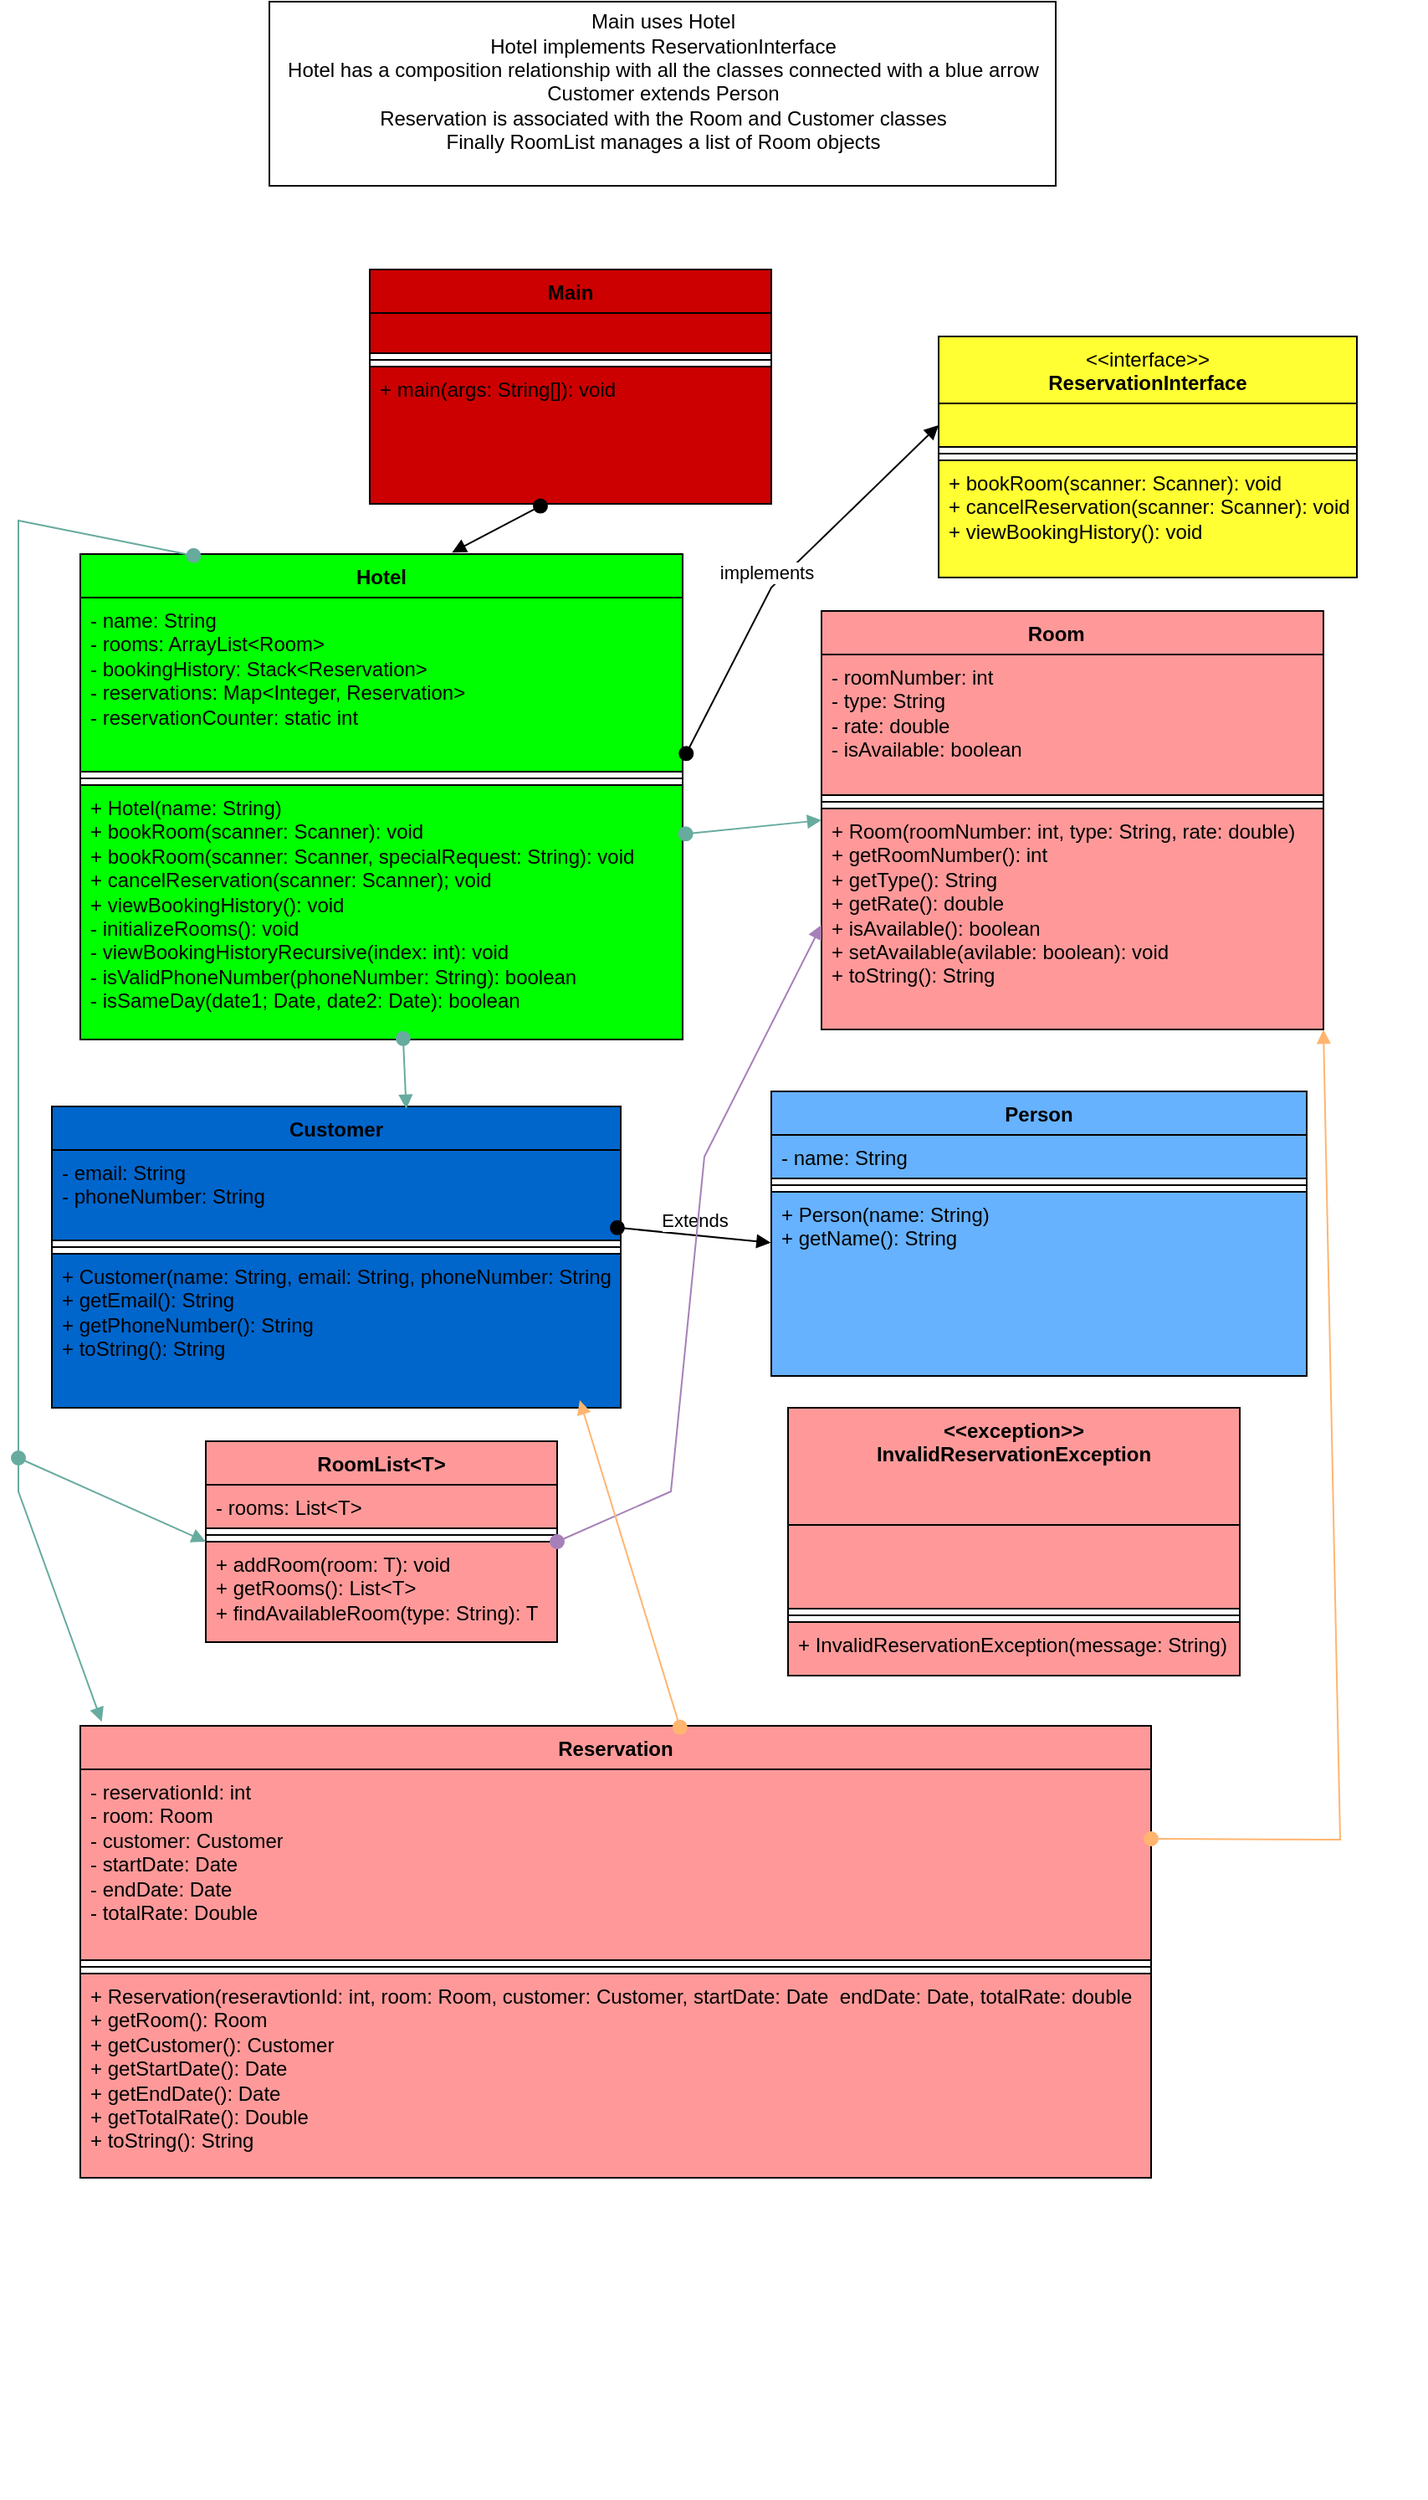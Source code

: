 <mxfile version="24.6.4" type="github">
  <diagram id="C5RBs43oDa-KdzZeNtuy" name="Page-1">
    <mxGraphModel dx="5691" dy="4042" grid="1" gridSize="10" guides="1" tooltips="1" connect="1" arrows="1" fold="1" page="1" pageScale="1" pageWidth="827" pageHeight="1169" math="0" shadow="0">
      <root>
        <mxCell id="WIyWlLk6GJQsqaUBKTNV-0" />
        <mxCell id="WIyWlLk6GJQsqaUBKTNV-1" parent="WIyWlLk6GJQsqaUBKTNV-0" />
        <mxCell id="qJrFEpBAi07v0wmJlHiW-1" value="" style="endArrow=none;html=1;rounded=0;fillColor=#FF9999;" parent="WIyWlLk6GJQsqaUBKTNV-1" edge="1">
          <mxGeometry width="50" height="50" relative="1" as="geometry">
            <mxPoint x="30" y="170" as="sourcePoint" />
            <mxPoint x="30" y="170" as="targetPoint" />
          </mxGeometry>
        </mxCell>
        <mxCell id="qJrFEpBAi07v0wmJlHiW-3" value="Hotel" style="swimlane;fontStyle=1;align=center;verticalAlign=top;childLayout=stackLayout;horizontal=1;startSize=26;horizontalStack=0;resizeParent=1;resizeParentMax=0;resizeLast=0;collapsible=1;marginBottom=0;whiteSpace=wrap;html=1;fillColor=#00FF00;strokeColor=#000000;" parent="WIyWlLk6GJQsqaUBKTNV-1" vertex="1">
          <mxGeometry x="-773" y="-990" width="360" height="290" as="geometry" />
        </mxCell>
        <mxCell id="qJrFEpBAi07v0wmJlHiW-4" value="- name: String&lt;div&gt;- rooms: ArrayList&amp;lt;Room&amp;gt;&lt;/div&gt;&lt;div&gt;- bookingHistory: Stack&amp;lt;Reservation&amp;gt;&lt;/div&gt;&lt;div&gt;- reservations: Map&amp;lt;Integer, Reservation&amp;gt;&amp;nbsp;&lt;/div&gt;&lt;div&gt;- reservationCounter: static int&lt;/div&gt;" style="text;strokeColor=#000000;fillColor=#00FF00;align=left;verticalAlign=top;spacingLeft=4;spacingRight=4;overflow=hidden;rotatable=0;points=[[0,0.5],[1,0.5]];portConstraint=eastwest;whiteSpace=wrap;html=1;" parent="qJrFEpBAi07v0wmJlHiW-3" vertex="1">
          <mxGeometry y="26" width="360" height="104" as="geometry" />
        </mxCell>
        <mxCell id="qJrFEpBAi07v0wmJlHiW-5" value="" style="line;strokeWidth=1;fillColor=#00FF00;align=left;verticalAlign=middle;spacingTop=-1;spacingLeft=3;spacingRight=3;rotatable=0;labelPosition=right;points=[];portConstraint=eastwest;strokeColor=#000000;" parent="qJrFEpBAi07v0wmJlHiW-3" vertex="1">
          <mxGeometry y="130" width="360" height="8" as="geometry" />
        </mxCell>
        <mxCell id="qJrFEpBAi07v0wmJlHiW-6" value="+ Hotel(name: String)&lt;div&gt;+ bookRoom(scanner: Scanner): void&lt;/div&gt;&lt;div&gt;+ bookRoom(scanner: Scanner, specialRequest: String): void&lt;/div&gt;&lt;div&gt;+ cancelReservation(scanner: Scanner); void&lt;/div&gt;&lt;div&gt;+ viewBookingHistory(): void&lt;/div&gt;&lt;div&gt;- initializeRooms(): void&lt;br&gt;&lt;/div&gt;&lt;div&gt;- viewBookingHistoryRecursive(index: int): void&lt;/div&gt;&lt;div&gt;- isValidPhoneNumber(phoneNumber: String): boolean&lt;/div&gt;&lt;div&gt;- isSameDay(date1; Date, date2: Date): boolean&lt;/div&gt;&lt;div&gt;&lt;br&gt;&lt;/div&gt;" style="text;strokeColor=#000000;fillColor=#00FF00;align=left;verticalAlign=top;spacingLeft=4;spacingRight=4;overflow=hidden;rotatable=0;points=[[0,0.5],[1,0.5]];portConstraint=eastwest;whiteSpace=wrap;html=1;" parent="qJrFEpBAi07v0wmJlHiW-3" vertex="1">
          <mxGeometry y="138" width="360" height="152" as="geometry" />
        </mxCell>
        <mxCell id="qJrFEpBAi07v0wmJlHiW-15" value="Room&lt;span style=&quot;white-space: pre;&quot;&gt;&#x9;&lt;/span&gt;" style="swimlane;fontStyle=1;align=center;verticalAlign=top;childLayout=stackLayout;horizontal=1;startSize=26;horizontalStack=0;resizeParent=1;resizeParentMax=0;resizeLast=0;collapsible=1;marginBottom=0;whiteSpace=wrap;html=1;fillColor=#FF9999;strokeColor=#000000;" parent="WIyWlLk6GJQsqaUBKTNV-1" vertex="1">
          <mxGeometry x="-330" y="-956" width="300" height="250" as="geometry" />
        </mxCell>
        <mxCell id="qJrFEpBAi07v0wmJlHiW-16" value="- roomNumber: int&lt;div&gt;- type: String&lt;/div&gt;&lt;div&gt;- rate: double&lt;/div&gt;&lt;div&gt;- isAvailable: boolean&lt;/div&gt;" style="text;strokeColor=#000000;fillColor=#FF9999;align=left;verticalAlign=top;spacingLeft=4;spacingRight=4;overflow=hidden;rotatable=0;points=[[0,0.5],[1,0.5]];portConstraint=eastwest;whiteSpace=wrap;html=1;" parent="qJrFEpBAi07v0wmJlHiW-15" vertex="1">
          <mxGeometry y="26" width="300" height="84" as="geometry" />
        </mxCell>
        <mxCell id="qJrFEpBAi07v0wmJlHiW-17" value="" style="line;strokeWidth=1;fillColor=#FF9999;align=left;verticalAlign=middle;spacingTop=-1;spacingLeft=3;spacingRight=3;rotatable=0;labelPosition=right;points=[];portConstraint=eastwest;strokeColor=#000000;" parent="qJrFEpBAi07v0wmJlHiW-15" vertex="1">
          <mxGeometry y="110" width="300" height="8" as="geometry" />
        </mxCell>
        <mxCell id="qJrFEpBAi07v0wmJlHiW-18" value="+ Room(roomNumber: int, type: String, rate: double)&lt;div&gt;+ getRoomNumber(): int&lt;/div&gt;&lt;div&gt;+ getType(): String&lt;/div&gt;&lt;div&gt;+ getRate(): double&lt;/div&gt;&lt;div&gt;+ isAvailable(): boolean&lt;/div&gt;&lt;div&gt;+ setAvailable(avilable: boolean): void&lt;/div&gt;&lt;div&gt;+ toString(): String&lt;/div&gt;" style="text;strokeColor=#000000;fillColor=#FF9999;align=left;verticalAlign=top;spacingLeft=4;spacingRight=4;overflow=hidden;rotatable=0;points=[[0,0.5],[1,0.5]];portConstraint=eastwest;whiteSpace=wrap;html=1;" parent="qJrFEpBAi07v0wmJlHiW-15" vertex="1">
          <mxGeometry y="118" width="300" height="132" as="geometry" />
        </mxCell>
        <mxCell id="qJrFEpBAi07v0wmJlHiW-19" value="Reservation" style="swimlane;fontStyle=1;align=center;verticalAlign=top;childLayout=stackLayout;horizontal=1;startSize=26;horizontalStack=0;resizeParent=1;resizeParentMax=0;resizeLast=0;collapsible=1;marginBottom=0;whiteSpace=wrap;html=1;fillColor=#FF9999;strokeColor=#000000;" parent="WIyWlLk6GJQsqaUBKTNV-1" vertex="1">
          <mxGeometry x="-773" y="-290" width="640" height="270" as="geometry" />
        </mxCell>
        <mxCell id="qJrFEpBAi07v0wmJlHiW-20" value="- reservationId: int&lt;div&gt;- room: Room&lt;/div&gt;&lt;div&gt;- customer: Customer&lt;/div&gt;&lt;div&gt;- startDate: Date&lt;/div&gt;&lt;div&gt;- endDate: Date&lt;/div&gt;&lt;div&gt;- totalRate: Double&amp;nbsp;&lt;/div&gt;&lt;div&gt;&lt;br&gt;&lt;/div&gt;" style="text;strokeColor=#000000;fillColor=#FF9999;align=left;verticalAlign=top;spacingLeft=4;spacingRight=4;overflow=hidden;rotatable=0;points=[[0,0.5],[1,0.5]];portConstraint=eastwest;whiteSpace=wrap;html=1;" parent="qJrFEpBAi07v0wmJlHiW-19" vertex="1">
          <mxGeometry y="26" width="640" height="114" as="geometry" />
        </mxCell>
        <mxCell id="qJrFEpBAi07v0wmJlHiW-21" value="" style="line;strokeWidth=1;fillColor=#FF9999;align=left;verticalAlign=middle;spacingTop=-1;spacingLeft=3;spacingRight=3;rotatable=0;labelPosition=right;points=[];portConstraint=eastwest;strokeColor=#000000;" parent="qJrFEpBAi07v0wmJlHiW-19" vertex="1">
          <mxGeometry y="140" width="640" height="8" as="geometry" />
        </mxCell>
        <mxCell id="qJrFEpBAi07v0wmJlHiW-22" value="+ Reservation(reseravtionId: int, room: Room, customer: Customer, startDate: Date&amp;nbsp; endDate: Date, totalRate: double&lt;div&gt;+ getRoom(): Room&lt;/div&gt;&lt;div&gt;+ getCustomer(): Customer&lt;/div&gt;&lt;div&gt;+ getStartDate(): Date&lt;/div&gt;&lt;div&gt;+ getEndDate(): Date&lt;/div&gt;&lt;div&gt;+ getTotalRate(): Double&lt;/div&gt;&lt;div&gt;+ toString(): String&lt;/div&gt;" style="text;strokeColor=#000000;fillColor=#FF9999;align=left;verticalAlign=top;spacingLeft=4;spacingRight=4;overflow=hidden;rotatable=0;points=[[0,0.5],[1,0.5]];portConstraint=eastwest;whiteSpace=wrap;html=1;" parent="qJrFEpBAi07v0wmJlHiW-19" vertex="1">
          <mxGeometry y="148" width="640" height="122" as="geometry" />
        </mxCell>
        <mxCell id="qJrFEpBAi07v0wmJlHiW-23" value="Customer" style="swimlane;fontStyle=1;align=center;verticalAlign=top;childLayout=stackLayout;horizontal=1;startSize=26;horizontalStack=0;resizeParent=1;resizeParentMax=0;resizeLast=0;collapsible=1;marginBottom=0;whiteSpace=wrap;html=1;fillColor=#0066CC;strokeColor=#000000;" parent="WIyWlLk6GJQsqaUBKTNV-1" vertex="1">
          <mxGeometry x="-790" y="-660" width="340" height="180" as="geometry" />
        </mxCell>
        <mxCell id="qJrFEpBAi07v0wmJlHiW-24" value="- email: String&lt;div&gt;- phoneNumber: String&lt;/div&gt;" style="text;strokeColor=#000000;fillColor=#0066CC;align=left;verticalAlign=top;spacingLeft=4;spacingRight=4;overflow=hidden;rotatable=0;points=[[0,0.5],[1,0.5]];portConstraint=eastwest;whiteSpace=wrap;html=1;" parent="qJrFEpBAi07v0wmJlHiW-23" vertex="1">
          <mxGeometry y="26" width="340" height="54" as="geometry" />
        </mxCell>
        <mxCell id="qJrFEpBAi07v0wmJlHiW-25" value="" style="line;strokeWidth=1;fillColor=#0066CC;align=left;verticalAlign=middle;spacingTop=-1;spacingLeft=3;spacingRight=3;rotatable=0;labelPosition=right;points=[];portConstraint=eastwest;strokeColor=#000000;" parent="qJrFEpBAi07v0wmJlHiW-23" vertex="1">
          <mxGeometry y="80" width="340" height="8" as="geometry" />
        </mxCell>
        <mxCell id="qJrFEpBAi07v0wmJlHiW-26" value="+ Customer(name: String, email: String, phoneNumber: String&lt;div&gt;+ getEmail(): String&lt;/div&gt;&lt;div&gt;+ getPhoneNumber(): String&amp;nbsp;&lt;/div&gt;&lt;div&gt;+ toString(): String&lt;br&gt;&lt;/div&gt;" style="text;strokeColor=#000000;fillColor=#0066CC;align=left;verticalAlign=top;spacingLeft=4;spacingRight=4;overflow=hidden;rotatable=0;points=[[0,0.5],[1,0.5]];portConstraint=eastwest;whiteSpace=wrap;html=1;" parent="qJrFEpBAi07v0wmJlHiW-23" vertex="1">
          <mxGeometry y="88" width="340" height="92" as="geometry" />
        </mxCell>
        <mxCell id="qJrFEpBAi07v0wmJlHiW-31" value="&lt;div&gt;&lt;span style=&quot;font-weight: 400; text-align: left;&quot;&gt;&amp;lt;&amp;lt;interface&amp;gt;&amp;gt;&lt;/span&gt;&lt;br&gt;&lt;/div&gt;ReservationInterface" style="swimlane;fontStyle=1;align=center;verticalAlign=top;childLayout=stackLayout;horizontal=1;startSize=40;horizontalStack=0;resizeParent=1;resizeParentMax=0;resizeLast=0;collapsible=1;marginBottom=0;whiteSpace=wrap;html=1;fillColor=#FFFF33;strokeColor=#000000;" parent="WIyWlLk6GJQsqaUBKTNV-1" vertex="1">
          <mxGeometry x="-260" y="-1120" width="250" height="144" as="geometry" />
        </mxCell>
        <mxCell id="qJrFEpBAi07v0wmJlHiW-32" value="" style="text;strokeColor=#000000;fillColor=#FFFF33;align=left;verticalAlign=top;spacingLeft=4;spacingRight=4;overflow=hidden;rotatable=0;points=[[0,0.5],[1,0.5]];portConstraint=eastwest;whiteSpace=wrap;html=1;" parent="qJrFEpBAi07v0wmJlHiW-31" vertex="1">
          <mxGeometry y="40" width="250" height="26" as="geometry" />
        </mxCell>
        <mxCell id="qJrFEpBAi07v0wmJlHiW-33" value="" style="line;strokeWidth=1;fillColor=#FFFF33;align=left;verticalAlign=middle;spacingTop=-1;spacingLeft=3;spacingRight=3;rotatable=0;labelPosition=right;points=[];portConstraint=eastwest;strokeColor=#000000;" parent="qJrFEpBAi07v0wmJlHiW-31" vertex="1">
          <mxGeometry y="66" width="250" height="8" as="geometry" />
        </mxCell>
        <mxCell id="qJrFEpBAi07v0wmJlHiW-34" value="+ bookRoom(scanner: Scanner): void&lt;div&gt;+ cancelReservation(scanner: Scanner): void&lt;/div&gt;&lt;div&gt;+ viewBookingHistory(): void&lt;/div&gt;" style="text;strokeColor=#000000;fillColor=#FFFF33;align=left;verticalAlign=top;spacingLeft=4;spacingRight=4;overflow=hidden;rotatable=0;points=[[0,0.5],[1,0.5]];portConstraint=eastwest;whiteSpace=wrap;html=1;" parent="qJrFEpBAi07v0wmJlHiW-31" vertex="1">
          <mxGeometry y="74" width="250" height="70" as="geometry" />
        </mxCell>
        <mxCell id="qJrFEpBAi07v0wmJlHiW-35" value="&lt;div&gt;&amp;lt;&amp;lt;exception&amp;gt;&amp;gt;&lt;/div&gt;InvalidReservationException" style="swimlane;fontStyle=1;align=center;verticalAlign=top;childLayout=stackLayout;horizontal=1;startSize=70;horizontalStack=0;resizeParent=1;resizeParentMax=0;resizeLast=0;collapsible=1;marginBottom=0;whiteSpace=wrap;html=1;fillColor=#FF9999;strokeColor=#000000;" parent="WIyWlLk6GJQsqaUBKTNV-1" vertex="1">
          <mxGeometry x="-350" y="-480" width="270" height="160" as="geometry">
            <mxRectangle x="-295" y="290" width="190" height="40" as="alternateBounds" />
          </mxGeometry>
        </mxCell>
        <mxCell id="qJrFEpBAi07v0wmJlHiW-36" value="" style="text;strokeColor=#000000;fillColor=#FF9999;align=left;verticalAlign=top;spacingLeft=4;spacingRight=4;overflow=hidden;rotatable=0;points=[[0,0.5],[1,0.5]];portConstraint=eastwest;whiteSpace=wrap;html=1;" parent="qJrFEpBAi07v0wmJlHiW-35" vertex="1">
          <mxGeometry y="70" width="270" height="50" as="geometry" />
        </mxCell>
        <mxCell id="qJrFEpBAi07v0wmJlHiW-37" value="" style="line;strokeWidth=1;fillColor=#FF9999;align=left;verticalAlign=middle;spacingTop=-1;spacingLeft=3;spacingRight=3;rotatable=0;labelPosition=right;points=[];portConstraint=eastwest;strokeColor=#000000;" parent="qJrFEpBAi07v0wmJlHiW-35" vertex="1">
          <mxGeometry y="120" width="270" height="8" as="geometry" />
        </mxCell>
        <mxCell id="qJrFEpBAi07v0wmJlHiW-38" value="+ InvalidReservationException(message: String)" style="text;strokeColor=#000000;fillColor=#FF9999;align=left;verticalAlign=top;spacingLeft=4;spacingRight=4;overflow=hidden;rotatable=0;points=[[0,0.5],[1,0.5]];portConstraint=eastwest;whiteSpace=wrap;html=1;" parent="qJrFEpBAi07v0wmJlHiW-35" vertex="1">
          <mxGeometry y="128" width="270" height="32" as="geometry" />
        </mxCell>
        <mxCell id="qJrFEpBAi07v0wmJlHiW-44" value="Extends" style="html=1;verticalAlign=bottom;startArrow=oval;startFill=1;endArrow=block;startSize=8;curved=0;rounded=0;entryX=-0.001;entryY=0.276;entryDx=0;entryDy=0;entryPerimeter=0;exitX=0.994;exitY=0.859;exitDx=0;exitDy=0;exitPerimeter=0;strokeColor=#000000;" parent="WIyWlLk6GJQsqaUBKTNV-1" source="qJrFEpBAi07v0wmJlHiW-24" target="qJrFEpBAi07v0wmJlHiW-30" edge="1">
          <mxGeometry width="60" relative="1" as="geometry">
            <mxPoint x="-430" y="820" as="sourcePoint" />
            <mxPoint x="480" y="484" as="targetPoint" />
          </mxGeometry>
        </mxCell>
        <mxCell id="qJrFEpBAi07v0wmJlHiW-45" value="" style="html=1;verticalAlign=bottom;startArrow=oval;startFill=1;endArrow=block;startSize=8;curved=0;rounded=0;entryX=0;entryY=0.5;entryDx=0;entryDy=0;strokeColor=#000000;exitX=1.006;exitY=0.896;exitDx=0;exitDy=0;exitPerimeter=0;" parent="WIyWlLk6GJQsqaUBKTNV-1" target="qJrFEpBAi07v0wmJlHiW-32" edge="1" source="qJrFEpBAi07v0wmJlHiW-4">
          <mxGeometry width="60" relative="1" as="geometry">
            <mxPoint x="-400" y="-590" as="sourcePoint" />
            <mxPoint x="-480" y="210" as="targetPoint" />
            <Array as="points">
              <mxPoint x="-360" y="-970" />
            </Array>
          </mxGeometry>
        </mxCell>
        <mxCell id="qJrFEpBAi07v0wmJlHiW-46" value="implements" style="edgeLabel;html=1;align=center;verticalAlign=middle;resizable=0;points=[];strokeColor=#000000;" parent="qJrFEpBAi07v0wmJlHiW-45" vertex="1" connectable="0">
          <mxGeometry x="-0.121" y="4" relative="1" as="geometry">
            <mxPoint x="1" y="-9" as="offset" />
          </mxGeometry>
        </mxCell>
        <mxCell id="qJrFEpBAi07v0wmJlHiW-27" value="Person" style="swimlane;fontStyle=1;align=center;verticalAlign=top;childLayout=stackLayout;horizontal=1;startSize=26;horizontalStack=0;resizeParent=1;resizeParentMax=0;resizeLast=0;collapsible=1;marginBottom=0;whiteSpace=wrap;html=1;fillColor=#66B2FF;strokeColor=#000000;" parent="WIyWlLk6GJQsqaUBKTNV-1" vertex="1">
          <mxGeometry x="-360" y="-669" width="320" height="170" as="geometry" />
        </mxCell>
        <mxCell id="qJrFEpBAi07v0wmJlHiW-28" value="- name: String" style="text;strokeColor=#000000;fillColor=#66B2FF;align=left;verticalAlign=top;spacingLeft=4;spacingRight=4;overflow=hidden;rotatable=0;points=[[0,0.5],[1,0.5]];portConstraint=eastwest;whiteSpace=wrap;html=1;" parent="qJrFEpBAi07v0wmJlHiW-27" vertex="1">
          <mxGeometry y="26" width="320" height="26" as="geometry" />
        </mxCell>
        <mxCell id="qJrFEpBAi07v0wmJlHiW-29" value="" style="line;strokeWidth=1;fillColor=#66B2FF;align=left;verticalAlign=middle;spacingTop=-1;spacingLeft=3;spacingRight=3;rotatable=0;labelPosition=right;points=[];portConstraint=eastwest;strokeColor=#000000;" parent="qJrFEpBAi07v0wmJlHiW-27" vertex="1">
          <mxGeometry y="52" width="320" height="8" as="geometry" />
        </mxCell>
        <mxCell id="qJrFEpBAi07v0wmJlHiW-30" value="+ Person(name: String)&lt;div&gt;+ getName(): String&lt;/div&gt;" style="text;strokeColor=#000000;fillColor=#66B2FF;align=left;verticalAlign=top;spacingLeft=4;spacingRight=4;overflow=hidden;rotatable=0;points=[[0,0.5],[1,0.5]];portConstraint=eastwest;whiteSpace=wrap;html=1;" parent="qJrFEpBAi07v0wmJlHiW-27" vertex="1">
          <mxGeometry y="60" width="320" height="110" as="geometry" />
        </mxCell>
        <mxCell id="SU3t28wgPJ9NKQDOwQ-d-5" value="RoomList&amp;lt;T&amp;gt;" style="swimlane;fontStyle=1;align=center;verticalAlign=top;childLayout=stackLayout;horizontal=1;startSize=26;horizontalStack=0;resizeParent=1;resizeParentMax=0;resizeLast=0;collapsible=1;marginBottom=0;whiteSpace=wrap;html=1;fillColor=#FF9999;strokeColor=#000000;" vertex="1" parent="WIyWlLk6GJQsqaUBKTNV-1">
          <mxGeometry x="-698" y="-460" width="210" height="120" as="geometry" />
        </mxCell>
        <mxCell id="SU3t28wgPJ9NKQDOwQ-d-6" value="- rooms: List&amp;lt;T&amp;gt;" style="text;strokeColor=#000000;fillColor=#FF9999;align=left;verticalAlign=top;spacingLeft=4;spacingRight=4;overflow=hidden;rotatable=0;points=[[0,0.5],[1,0.5]];portConstraint=eastwest;whiteSpace=wrap;html=1;" vertex="1" parent="SU3t28wgPJ9NKQDOwQ-d-5">
          <mxGeometry y="26" width="210" height="26" as="geometry" />
        </mxCell>
        <mxCell id="SU3t28wgPJ9NKQDOwQ-d-7" value="" style="line;strokeWidth=1;fillColor=#FF9999;align=left;verticalAlign=middle;spacingTop=-1;spacingLeft=3;spacingRight=3;rotatable=0;labelPosition=right;points=[];portConstraint=eastwest;strokeColor=#000000;" vertex="1" parent="SU3t28wgPJ9NKQDOwQ-d-5">
          <mxGeometry y="52" width="210" height="8" as="geometry" />
        </mxCell>
        <mxCell id="SU3t28wgPJ9NKQDOwQ-d-8" value="+ addRoom(room: T): void&lt;div&gt;+ getRooms(): List&amp;lt;T&amp;gt;&lt;/div&gt;&lt;div&gt;+ findAvailableRoom(type: String): T&lt;/div&gt;" style="text;strokeColor=#000000;fillColor=#FF9999;align=left;verticalAlign=top;spacingLeft=4;spacingRight=4;overflow=hidden;rotatable=0;points=[[0,0.5],[1,0.5]];portConstraint=eastwest;whiteSpace=wrap;html=1;" vertex="1" parent="SU3t28wgPJ9NKQDOwQ-d-5">
          <mxGeometry y="60" width="210" height="60" as="geometry" />
        </mxCell>
        <mxCell id="SU3t28wgPJ9NKQDOwQ-d-10" value="Main" style="swimlane;fontStyle=1;align=center;verticalAlign=top;childLayout=stackLayout;horizontal=1;startSize=26;horizontalStack=0;resizeParent=1;resizeParentMax=0;resizeLast=0;collapsible=1;marginBottom=0;whiteSpace=wrap;html=1;fillColor=#CC0000;strokeColor=#000000;" vertex="1" parent="WIyWlLk6GJQsqaUBKTNV-1">
          <mxGeometry x="-600" y="-1160" width="240" height="140" as="geometry" />
        </mxCell>
        <mxCell id="SU3t28wgPJ9NKQDOwQ-d-11" value="&amp;nbsp;&amp;nbsp;" style="text;strokeColor=#000000;fillColor=#CC0000;align=left;verticalAlign=top;spacingLeft=4;spacingRight=4;overflow=hidden;rotatable=0;points=[[0,0.5],[1,0.5]];portConstraint=eastwest;whiteSpace=wrap;html=1;" vertex="1" parent="SU3t28wgPJ9NKQDOwQ-d-10">
          <mxGeometry y="26" width="240" height="24" as="geometry" />
        </mxCell>
        <mxCell id="SU3t28wgPJ9NKQDOwQ-d-12" value="" style="line;strokeWidth=1;fillColor=#CC0000;align=left;verticalAlign=middle;spacingTop=-1;spacingLeft=3;spacingRight=3;rotatable=0;labelPosition=right;points=[];portConstraint=eastwest;strokeColor=#000000;" vertex="1" parent="SU3t28wgPJ9NKQDOwQ-d-10">
          <mxGeometry y="50" width="240" height="8" as="geometry" />
        </mxCell>
        <mxCell id="SU3t28wgPJ9NKQDOwQ-d-13" value="+ main(args: String[]): void" style="text;strokeColor=#000000;fillColor=#CC0000;align=left;verticalAlign=top;spacingLeft=4;spacingRight=4;overflow=hidden;rotatable=0;points=[[0,0.5],[1,0.5]];portConstraint=eastwest;whiteSpace=wrap;html=1;" vertex="1" parent="SU3t28wgPJ9NKQDOwQ-d-10">
          <mxGeometry y="58" width="240" height="82" as="geometry" />
        </mxCell>
        <mxCell id="SU3t28wgPJ9NKQDOwQ-d-15" value="" style="html=1;verticalAlign=bottom;startArrow=oval;startFill=1;endArrow=block;startSize=8;curved=0;rounded=0;strokeColor=#000000;exitX=0.425;exitY=1.016;exitDx=0;exitDy=0;exitPerimeter=0;entryX=0.617;entryY=-0.003;entryDx=0;entryDy=0;entryPerimeter=0;" edge="1" parent="WIyWlLk6GJQsqaUBKTNV-1" source="SU3t28wgPJ9NKQDOwQ-d-13" target="qJrFEpBAi07v0wmJlHiW-3">
          <mxGeometry width="60" relative="1" as="geometry">
            <mxPoint x="-590" y="-804" as="sourcePoint" />
            <mxPoint x="-580" y="-940" as="targetPoint" />
          </mxGeometry>
        </mxCell>
        <mxCell id="SU3t28wgPJ9NKQDOwQ-d-16" value="" style="edgeLabel;html=1;align=center;verticalAlign=middle;resizable=0;points=[];strokeColor=#000000;" vertex="1" connectable="0" parent="SU3t28wgPJ9NKQDOwQ-d-15">
          <mxGeometry x="-0.121" y="4" relative="1" as="geometry">
            <mxPoint x="1" y="-9" as="offset" />
          </mxGeometry>
        </mxCell>
        <mxCell id="SU3t28wgPJ9NKQDOwQ-d-17" value="" style="html=1;verticalAlign=bottom;startArrow=oval;startFill=1;endArrow=block;startSize=8;curved=0;rounded=0;strokeColor=#67AB9F;exitX=0.536;exitY=0.996;exitDx=0;exitDy=0;exitPerimeter=0;entryX=0.623;entryY=0.008;entryDx=0;entryDy=0;entryPerimeter=0;" edge="1" parent="WIyWlLk6GJQsqaUBKTNV-1" source="qJrFEpBAi07v0wmJlHiW-6" target="qJrFEpBAi07v0wmJlHiW-23">
          <mxGeometry width="60" relative="1" as="geometry">
            <mxPoint x="-340" y="-682" as="sourcePoint" />
            <mxPoint x="-580" y="-680" as="targetPoint" />
          </mxGeometry>
        </mxCell>
        <mxCell id="SU3t28wgPJ9NKQDOwQ-d-18" value="" style="edgeLabel;html=1;align=center;verticalAlign=middle;resizable=0;points=[];strokeColor=#000000;" vertex="1" connectable="0" parent="SU3t28wgPJ9NKQDOwQ-d-17">
          <mxGeometry x="-0.121" y="4" relative="1" as="geometry">
            <mxPoint x="1" y="-9" as="offset" />
          </mxGeometry>
        </mxCell>
        <mxCell id="SU3t28wgPJ9NKQDOwQ-d-19" value="" style="html=1;verticalAlign=bottom;startArrow=oval;startFill=1;endArrow=block;startSize=8;curved=0;rounded=0;strokeColor=#67AB9F;entryX=0;entryY=0.5;entryDx=0;entryDy=0;exitX=1.005;exitY=0.192;exitDx=0;exitDy=0;exitPerimeter=0;" edge="1" parent="WIyWlLk6GJQsqaUBKTNV-1" source="qJrFEpBAi07v0wmJlHiW-6" target="qJrFEpBAi07v0wmJlHiW-15">
          <mxGeometry width="60" relative="1" as="geometry">
            <mxPoint x="-400" y="-810" as="sourcePoint" />
            <mxPoint x="-558" y="-957" as="targetPoint" />
          </mxGeometry>
        </mxCell>
        <mxCell id="SU3t28wgPJ9NKQDOwQ-d-20" value="" style="edgeLabel;html=1;align=center;verticalAlign=middle;resizable=0;points=[];strokeColor=#000000;" vertex="1" connectable="0" parent="SU3t28wgPJ9NKQDOwQ-d-19">
          <mxGeometry x="-0.121" y="4" relative="1" as="geometry">
            <mxPoint x="1" y="-9" as="offset" />
          </mxGeometry>
        </mxCell>
        <mxCell id="SU3t28wgPJ9NKQDOwQ-d-21" value="" style="html=1;verticalAlign=bottom;startArrow=oval;startFill=1;endArrow=block;startSize=8;curved=0;rounded=0;strokeColor=#67AB9F;exitX=0.188;exitY=0.003;exitDx=0;exitDy=0;exitPerimeter=0;entryX=0.02;entryY=-0.009;entryDx=0;entryDy=0;entryPerimeter=0;" edge="1" parent="WIyWlLk6GJQsqaUBKTNV-1" source="qJrFEpBAi07v0wmJlHiW-3" target="qJrFEpBAi07v0wmJlHiW-19">
          <mxGeometry width="60" relative="1" as="geometry">
            <mxPoint x="-468" y="-989" as="sourcePoint" />
            <mxPoint x="-800" y="-470" as="targetPoint" />
            <Array as="points">
              <mxPoint x="-810" y="-1010" />
              <mxPoint x="-810" y="-600" />
              <mxPoint x="-810" y="-430" />
            </Array>
          </mxGeometry>
        </mxCell>
        <mxCell id="SU3t28wgPJ9NKQDOwQ-d-22" value="" style="edgeLabel;html=1;align=center;verticalAlign=middle;resizable=0;points=[];strokeColor=#000000;" vertex="1" connectable="0" parent="SU3t28wgPJ9NKQDOwQ-d-21">
          <mxGeometry x="-0.121" y="4" relative="1" as="geometry">
            <mxPoint x="1" y="-9" as="offset" />
          </mxGeometry>
        </mxCell>
        <mxCell id="SU3t28wgPJ9NKQDOwQ-d-24" value="" style="html=1;verticalAlign=bottom;startArrow=oval;startFill=1;endArrow=block;startSize=8;curved=0;rounded=0;strokeColor=#67AB9F;entryX=0;entryY=0.5;entryDx=0;entryDy=0;" edge="1" parent="WIyWlLk6GJQsqaUBKTNV-1" target="SU3t28wgPJ9NKQDOwQ-d-5">
          <mxGeometry width="60" relative="1" as="geometry">
            <mxPoint x="-810" y="-450" as="sourcePoint" />
            <mxPoint x="-440" y="-460" as="targetPoint" />
          </mxGeometry>
        </mxCell>
        <mxCell id="SU3t28wgPJ9NKQDOwQ-d-25" value="" style="edgeLabel;html=1;align=center;verticalAlign=middle;resizable=0;points=[];strokeColor=#000000;" vertex="1" connectable="0" parent="SU3t28wgPJ9NKQDOwQ-d-24">
          <mxGeometry x="-0.121" y="4" relative="1" as="geometry">
            <mxPoint x="1" y="-9" as="offset" />
          </mxGeometry>
        </mxCell>
        <mxCell id="SU3t28wgPJ9NKQDOwQ-d-27" value="" style="html=1;verticalAlign=bottom;startArrow=oval;startFill=1;endArrow=block;startSize=8;curved=0;rounded=0;strokeColor=#A680B8;exitX=1;exitY=0.5;exitDx=0;exitDy=0;entryX=0;entryY=0.75;entryDx=0;entryDy=0;" edge="1" parent="WIyWlLk6GJQsqaUBKTNV-1" source="SU3t28wgPJ9NKQDOwQ-d-5" target="qJrFEpBAi07v0wmJlHiW-15">
          <mxGeometry width="60" relative="1" as="geometry">
            <mxPoint x="-448" y="-969" as="sourcePoint" />
            <mxPoint x="-430" y="-430" as="targetPoint" />
            <Array as="points">
              <mxPoint x="-420" y="-430" />
              <mxPoint x="-400" y="-630" />
            </Array>
          </mxGeometry>
        </mxCell>
        <mxCell id="SU3t28wgPJ9NKQDOwQ-d-28" value="" style="edgeLabel;html=1;align=center;verticalAlign=middle;resizable=0;points=[];strokeColor=#000000;" vertex="1" connectable="0" parent="SU3t28wgPJ9NKQDOwQ-d-27">
          <mxGeometry x="-0.121" y="4" relative="1" as="geometry">
            <mxPoint x="1" y="-9" as="offset" />
          </mxGeometry>
        </mxCell>
        <mxCell id="SU3t28wgPJ9NKQDOwQ-d-30" value="" style="html=1;verticalAlign=bottom;startArrow=oval;startFill=1;endArrow=block;startSize=8;curved=0;rounded=0;strokeColor=#FFB570;exitX=1;exitY=0.25;exitDx=0;exitDy=0;entryX=1;entryY=1;entryDx=0;entryDy=0;" edge="1" parent="WIyWlLk6GJQsqaUBKTNV-1" source="qJrFEpBAi07v0wmJlHiW-19" target="qJrFEpBAi07v0wmJlHiW-15">
          <mxGeometry width="60" relative="1" as="geometry">
            <mxPoint x="-40" y="-232" as="sourcePoint" />
            <mxPoint x="118" y="-600" as="targetPoint" />
            <Array as="points">
              <mxPoint x="-20" y="-222" />
            </Array>
          </mxGeometry>
        </mxCell>
        <mxCell id="SU3t28wgPJ9NKQDOwQ-d-31" value="" style="edgeLabel;html=1;align=center;verticalAlign=middle;resizable=0;points=[];strokeColor=#000000;" vertex="1" connectable="0" parent="SU3t28wgPJ9NKQDOwQ-d-30">
          <mxGeometry x="-0.121" y="4" relative="1" as="geometry">
            <mxPoint x="1" y="-9" as="offset" />
          </mxGeometry>
        </mxCell>
        <mxCell id="SU3t28wgPJ9NKQDOwQ-d-32" value="" style="html=1;verticalAlign=bottom;startArrow=oval;startFill=1;endArrow=block;startSize=8;curved=0;rounded=0;strokeColor=#FFB570;exitX=0.56;exitY=0.003;exitDx=0;exitDy=0;exitPerimeter=0;entryX=0.928;entryY=0.951;entryDx=0;entryDy=0;entryPerimeter=0;" edge="1" parent="WIyWlLk6GJQsqaUBKTNV-1" source="qJrFEpBAi07v0wmJlHiW-19" target="qJrFEpBAi07v0wmJlHiW-26">
          <mxGeometry width="60" relative="1" as="geometry">
            <mxPoint x="-468" y="-380" as="sourcePoint" />
            <mxPoint x="-400" y="-430" as="targetPoint" />
          </mxGeometry>
        </mxCell>
        <mxCell id="SU3t28wgPJ9NKQDOwQ-d-33" value="" style="edgeLabel;html=1;align=center;verticalAlign=middle;resizable=0;points=[];strokeColor=#000000;" vertex="1" connectable="0" parent="SU3t28wgPJ9NKQDOwQ-d-32">
          <mxGeometry x="-0.121" y="4" relative="1" as="geometry">
            <mxPoint x="1" y="-9" as="offset" />
          </mxGeometry>
        </mxCell>
        <mxCell id="SU3t28wgPJ9NKQDOwQ-d-57" value="Main uses Hotel&lt;div&gt;Hotel implements ReservationInterface&lt;/div&gt;&lt;div&gt;Hotel has a composition relationship with all the classes connected with a blue arrow&lt;/div&gt;&lt;div&gt;Customer extends Person&lt;/div&gt;&lt;div&gt;Reservation is associated with the Room and Customer classes&lt;/div&gt;&lt;div&gt;Finally RoomList manages a list of Room objects&lt;/div&gt;&lt;div&gt;&lt;br&gt;&lt;/div&gt;" style="text;html=1;align=center;verticalAlign=middle;resizable=0;points=[];autosize=1;strokeColor=#000000;fillColor=none;" vertex="1" parent="WIyWlLk6GJQsqaUBKTNV-1">
          <mxGeometry x="-660" y="-1320" width="470" height="110" as="geometry" />
        </mxCell>
      </root>
    </mxGraphModel>
  </diagram>
</mxfile>
